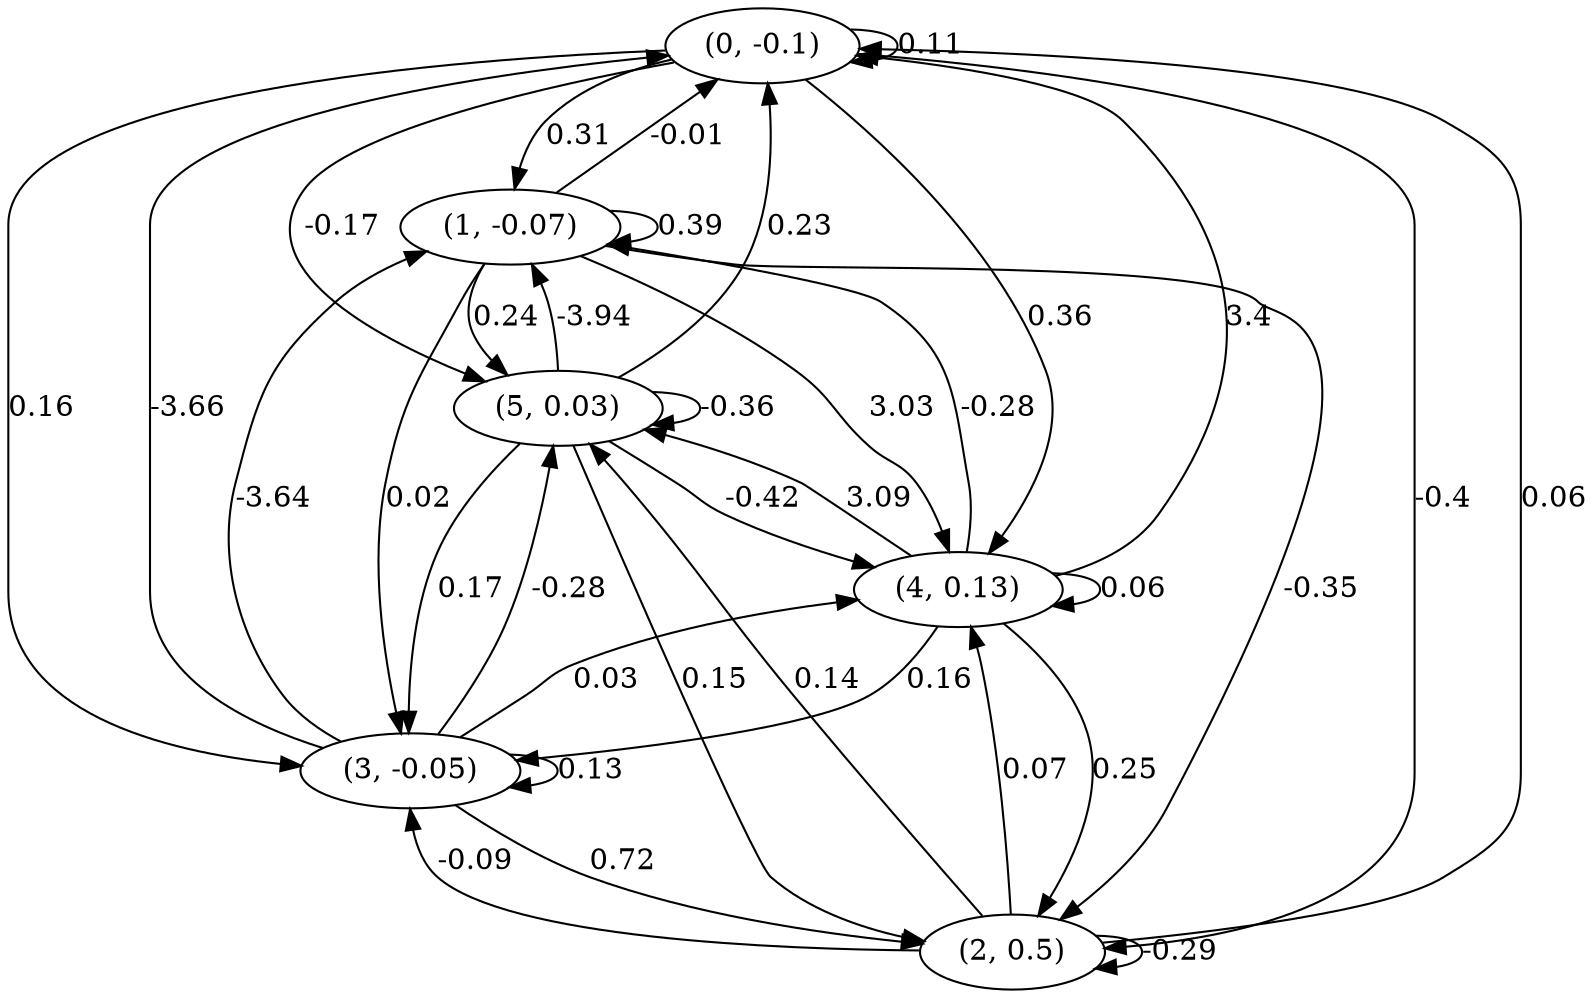 digraph {
    0 [ label = "(0, -0.1)" ]
    1 [ label = "(1, -0.07)" ]
    2 [ label = "(2, 0.5)" ]
    3 [ label = "(3, -0.05)" ]
    4 [ label = "(4, 0.13)" ]
    5 [ label = "(5, 0.03)" ]
    0 -> 0 [ label = "0.11" ]
    1 -> 1 [ label = "0.39" ]
    2 -> 2 [ label = "-0.29" ]
    3 -> 3 [ label = "0.13" ]
    4 -> 4 [ label = "0.06" ]
    5 -> 5 [ label = "-0.36" ]
    1 -> 0 [ label = "-0.01" ]
    2 -> 0 [ label = "0.06" ]
    3 -> 0 [ label = "-3.66" ]
    4 -> 0 [ label = "3.4" ]
    5 -> 0 [ label = "0.23" ]
    0 -> 1 [ label = "0.31" ]
    3 -> 1 [ label = "-3.64" ]
    4 -> 1 [ label = "-0.28" ]
    5 -> 1 [ label = "-3.94" ]
    0 -> 2 [ label = "-0.4" ]
    1 -> 2 [ label = "-0.35" ]
    3 -> 2 [ label = "0.72" ]
    4 -> 2 [ label = "0.25" ]
    5 -> 2 [ label = "0.15" ]
    0 -> 3 [ label = "0.16" ]
    1 -> 3 [ label = "0.02" ]
    2 -> 3 [ label = "-0.09" ]
    4 -> 3 [ label = "0.16" ]
    5 -> 3 [ label = "0.17" ]
    0 -> 4 [ label = "0.36" ]
    1 -> 4 [ label = "3.03" ]
    2 -> 4 [ label = "0.07" ]
    3 -> 4 [ label = "0.03" ]
    5 -> 4 [ label = "-0.42" ]
    0 -> 5 [ label = "-0.17" ]
    1 -> 5 [ label = "0.24" ]
    2 -> 5 [ label = "0.14" ]
    3 -> 5 [ label = "-0.28" ]
    4 -> 5 [ label = "3.09" ]
}

